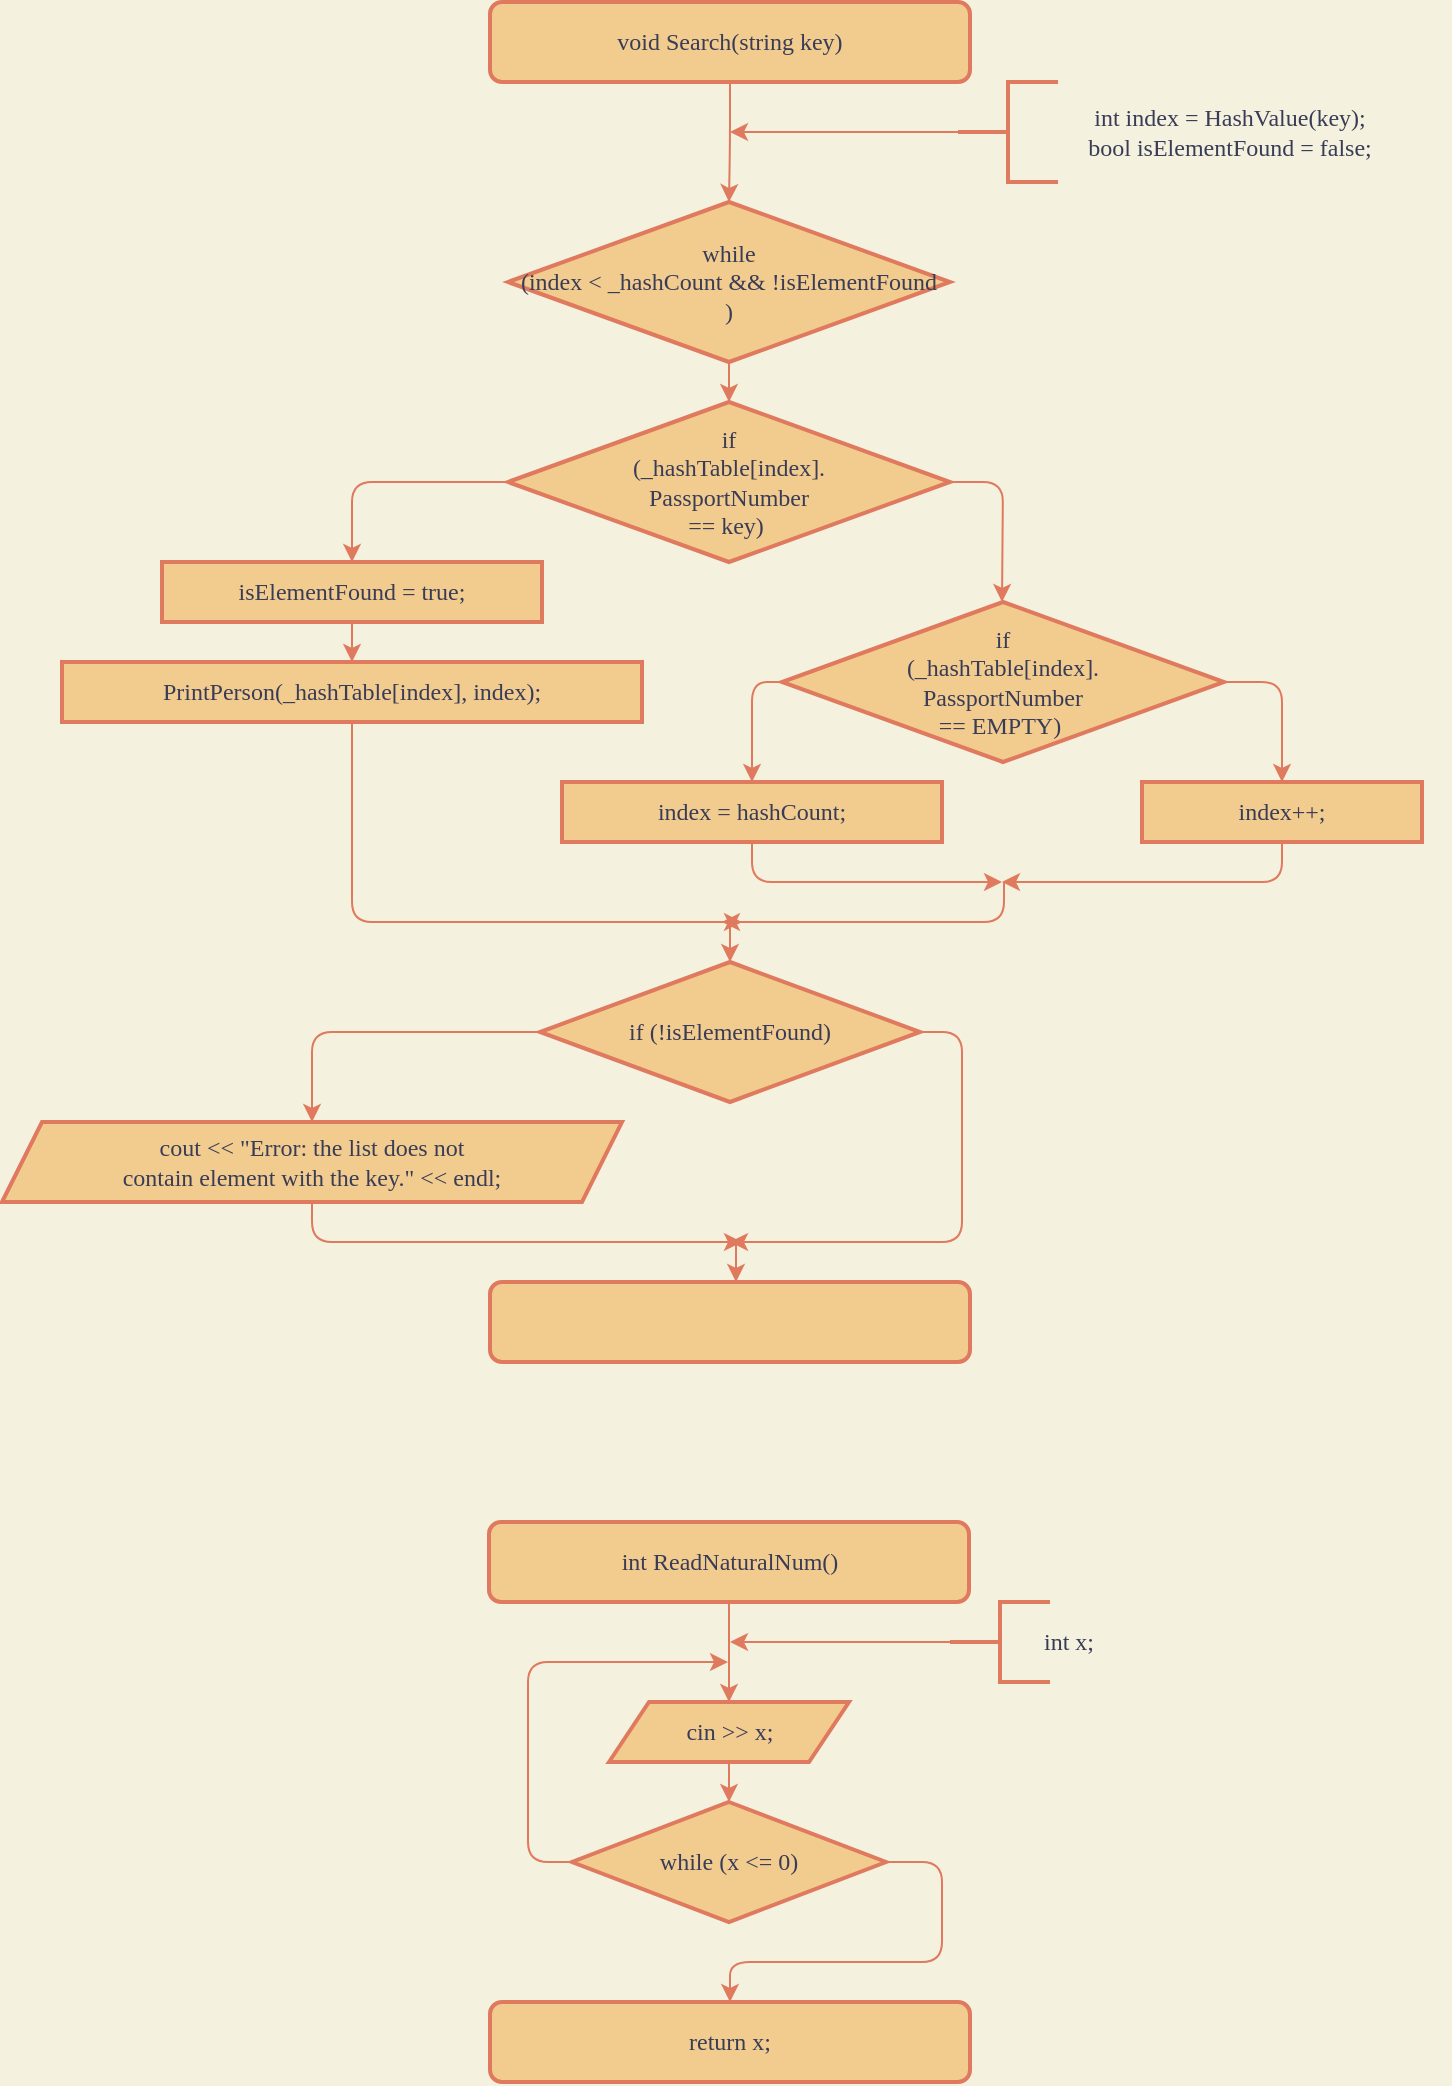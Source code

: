 <mxfile version="14.4.2" type="device"><diagram id="PidgRujm-1fgaeoFL2oz" name="Страница 1"><mxGraphModel dx="1185" dy="1862" grid="1" gridSize="10" guides="1" tooltips="1" connect="1" arrows="1" fold="1" page="1" pageScale="1" pageWidth="827" pageHeight="1169" background="#F4F1DE" math="0" shadow="0"><root><mxCell id="0"/><mxCell id="1" parent="0"/><mxCell id="W6uXVvVKWsdJrnl4GrD6-3" style="edgeStyle=orthogonalEdgeStyle;curved=0;rounded=1;sketch=0;orthogonalLoop=1;jettySize=auto;html=1;strokeColor=#E07A5F;fillColor=#F2CC8F;fontColor=#393C56;entryX=0.5;entryY=0;entryDx=0;entryDy=0;labelBackgroundColor=#F4F1DE;" parent="1" source="W6uXVvVKWsdJrnl4GrD6-1" target="W6uXVvVKWsdJrnl4GrD6-7" edge="1"><mxGeometry relative="1" as="geometry"><mxPoint x="414" y="-1030" as="targetPoint"/></mxGeometry></mxCell><mxCell id="W6uXVvVKWsdJrnl4GrD6-1" value="void Search(string key)" style="rounded=1;whiteSpace=wrap;html=1;labelBackgroundColor=none;sketch=0;strokeColor=#E07A5F;strokeWidth=2;fillColor=#F2CC8F;fontFamily=Cascadia mono;fontColor=#393C56;align=center;" parent="1" vertex="1"><mxGeometry x="294" y="-1130" width="240" height="40" as="geometry"/></mxCell><mxCell id="W6uXVvVKWsdJrnl4GrD6-6" style="edgeStyle=orthogonalEdgeStyle;curved=0;rounded=1;sketch=0;orthogonalLoop=1;jettySize=auto;html=1;strokeColor=#E07A5F;fillColor=#F2CC8F;fontColor=#393C56;labelBackgroundColor=#F4F1DE;" parent="1" source="W6uXVvVKWsdJrnl4GrD6-4" edge="1"><mxGeometry relative="1" as="geometry"><mxPoint x="414" y="-1065" as="targetPoint"/></mxGeometry></mxCell><mxCell id="W6uXVvVKWsdJrnl4GrD6-4" value="" style="strokeWidth=2;html=1;shape=mxgraph.flowchart.annotation_2;align=left;labelPosition=right;pointerEvents=1;strokeColor=#E07A5F;fillColor=#F2CC8F;fontColor=#393C56;" parent="1" vertex="1"><mxGeometry x="528" y="-1090" width="50" height="50" as="geometry"/></mxCell><mxCell id="W6uXVvVKWsdJrnl4GrD6-5" value="&lt;div&gt;int index = HashValue(key);&lt;/div&gt;&lt;div&gt;bool isElementFound = false;&lt;/div&gt;" style="text;html=1;strokeColor=none;fillColor=none;align=center;verticalAlign=middle;whiteSpace=wrap;rounded=0;sketch=0;fontColor=#393C56;fontFamily=Cascadia mono;" parent="1" vertex="1"><mxGeometry x="554" y="-1082.5" width="220" height="35" as="geometry"/></mxCell><mxCell id="W6uXVvVKWsdJrnl4GrD6-8" style="edgeStyle=orthogonalEdgeStyle;curved=0;rounded=1;sketch=0;orthogonalLoop=1;jettySize=auto;html=1;strokeColor=#E07A5F;fillColor=#F2CC8F;fontColor=#393C56;labelBackgroundColor=#F4F1DE;" parent="1" source="W6uXVvVKWsdJrnl4GrD6-7" edge="1"><mxGeometry relative="1" as="geometry"><mxPoint x="413.5" y="-930" as="targetPoint"/></mxGeometry></mxCell><mxCell id="W6uXVvVKWsdJrnl4GrD6-7" value="while &lt;br&gt;(index &amp;lt; _hashCount &amp;amp;&amp;amp; !isElementFound&lt;br&gt;)" style="rhombus;whiteSpace=wrap;html=1;rounded=0;labelBackgroundColor=none;sketch=0;strokeColor=#E07A5F;strokeWidth=2;fillColor=#F2CC8F;fontFamily=Cascadia mono;fontColor=#393C56;align=center;" parent="1" vertex="1"><mxGeometry x="303" y="-1030" width="221" height="80" as="geometry"/></mxCell><mxCell id="W6uXVvVKWsdJrnl4GrD6-12" style="edgeStyle=orthogonalEdgeStyle;curved=0;rounded=1;sketch=0;orthogonalLoop=1;jettySize=auto;html=1;strokeColor=#E07A5F;fillColor=#F2CC8F;fontColor=#393C56;labelBackgroundColor=#F4F1DE;" parent="1" source="W6uXVvVKWsdJrnl4GrD6-9" target="W6uXVvVKWsdJrnl4GrD6-11" edge="1"><mxGeometry relative="1" as="geometry"><Array as="points"><mxPoint x="225" y="-890"/></Array></mxGeometry></mxCell><mxCell id="W6uXVvVKWsdJrnl4GrD6-15" style="edgeStyle=orthogonalEdgeStyle;curved=0;rounded=1;sketch=0;orthogonalLoop=1;jettySize=auto;html=1;strokeColor=#E07A5F;fillColor=#F2CC8F;fontColor=#393C56;labelBackgroundColor=#F4F1DE;" parent="1" source="W6uXVvVKWsdJrnl4GrD6-9" edge="1"><mxGeometry relative="1" as="geometry"><mxPoint x="550" y="-830" as="targetPoint"/></mxGeometry></mxCell><mxCell id="W6uXVvVKWsdJrnl4GrD6-24" style="edgeStyle=orthogonalEdgeStyle;curved=0;rounded=1;sketch=0;orthogonalLoop=1;jettySize=auto;html=1;strokeColor=#E07A5F;fillColor=#F2CC8F;fontColor=#393C56;labelBackgroundColor=#F4F1DE;" parent="1" edge="1"><mxGeometry relative="1" as="geometry"><mxPoint x="414" y="-650" as="targetPoint"/><mxPoint x="414" y="-670" as="sourcePoint"/></mxGeometry></mxCell><mxCell id="W6uXVvVKWsdJrnl4GrD6-9" value="if &lt;br&gt;(_hashTable[index].&lt;br&gt;PassportNumber &lt;br&gt;== key)&amp;nbsp;" style="rhombus;whiteSpace=wrap;html=1;rounded=0;labelBackgroundColor=none;sketch=0;strokeColor=#E07A5F;strokeWidth=2;fillColor=#F2CC8F;fontFamily=Cascadia mono;fontColor=#393C56;align=center;" parent="1" vertex="1"><mxGeometry x="303" y="-930" width="221" height="80" as="geometry"/></mxCell><mxCell id="W6uXVvVKWsdJrnl4GrD6-14" style="edgeStyle=orthogonalEdgeStyle;curved=0;rounded=1;sketch=0;orthogonalLoop=1;jettySize=auto;html=1;entryX=0.5;entryY=0;entryDx=0;entryDy=0;strokeColor=#E07A5F;fillColor=#F2CC8F;fontColor=#393C56;labelBackgroundColor=#F4F1DE;" parent="1" source="W6uXVvVKWsdJrnl4GrD6-11" target="W6uXVvVKWsdJrnl4GrD6-13" edge="1"><mxGeometry relative="1" as="geometry"/></mxCell><mxCell id="W6uXVvVKWsdJrnl4GrD6-11" value="isElementFound = true;" style="rounded=0;whiteSpace=wrap;html=1;labelBackgroundColor=none;sketch=0;strokeColor=#E07A5F;strokeWidth=2;fillColor=#F2CC8F;fontFamily=Cascadia mono;fontColor=#393C56;align=center;" parent="1" vertex="1"><mxGeometry x="130" y="-850" width="190" height="30" as="geometry"/></mxCell><mxCell id="W6uXVvVKWsdJrnl4GrD6-25" style="edgeStyle=orthogonalEdgeStyle;curved=0;rounded=1;sketch=0;orthogonalLoop=1;jettySize=auto;html=1;strokeColor=#E07A5F;fillColor=#F2CC8F;fontColor=#393C56;labelBackgroundColor=#F4F1DE;" parent="1" source="W6uXVvVKWsdJrnl4GrD6-13" edge="1"><mxGeometry relative="1" as="geometry"><mxPoint x="420" y="-670" as="targetPoint"/><Array as="points"><mxPoint x="225" y="-670"/></Array></mxGeometry></mxCell><mxCell id="W6uXVvVKWsdJrnl4GrD6-13" value="PrintPerson(_hashTable[index], index);" style="rounded=0;whiteSpace=wrap;html=1;labelBackgroundColor=none;sketch=0;strokeColor=#E07A5F;strokeWidth=2;fillColor=#F2CC8F;fontFamily=Cascadia mono;fontColor=#393C56;align=center;" parent="1" vertex="1"><mxGeometry x="80" y="-800" width="290" height="30" as="geometry"/></mxCell><mxCell id="W6uXVvVKWsdJrnl4GrD6-18" style="edgeStyle=orthogonalEdgeStyle;curved=0;rounded=1;sketch=0;orthogonalLoop=1;jettySize=auto;html=1;strokeColor=#E07A5F;fillColor=#F2CC8F;fontColor=#393C56;labelBackgroundColor=#F4F1DE;" parent="1" source="W6uXVvVKWsdJrnl4GrD6-16" target="W6uXVvVKWsdJrnl4GrD6-17" edge="1"><mxGeometry relative="1" as="geometry"><Array as="points"><mxPoint x="425" y="-790"/></Array></mxGeometry></mxCell><mxCell id="W6uXVvVKWsdJrnl4GrD6-20" style="edgeStyle=orthogonalEdgeStyle;curved=0;rounded=1;sketch=0;orthogonalLoop=1;jettySize=auto;html=1;strokeColor=#E07A5F;fillColor=#F2CC8F;fontColor=#393C56;labelBackgroundColor=#F4F1DE;" parent="1" source="W6uXVvVKWsdJrnl4GrD6-16" target="W6uXVvVKWsdJrnl4GrD6-19" edge="1"><mxGeometry relative="1" as="geometry"><Array as="points"><mxPoint x="690" y="-790"/></Array></mxGeometry></mxCell><mxCell id="W6uXVvVKWsdJrnl4GrD6-21" style="edgeStyle=orthogonalEdgeStyle;curved=0;rounded=1;sketch=0;orthogonalLoop=1;jettySize=auto;html=1;strokeColor=#E07A5F;fillColor=#F2CC8F;fontColor=#393C56;labelBackgroundColor=#F4F1DE;" parent="1" edge="1"><mxGeometry relative="1" as="geometry"><mxPoint x="410" y="-670" as="targetPoint"/><mxPoint x="551" y="-690" as="sourcePoint"/><Array as="points"><mxPoint x="551" y="-670"/></Array></mxGeometry></mxCell><mxCell id="W6uXVvVKWsdJrnl4GrD6-16" value="if &lt;br&gt;(_hashTable[index].&lt;br&gt;PassportNumber &lt;br&gt;== EMPTY)&amp;nbsp;" style="rhombus;whiteSpace=wrap;html=1;rounded=0;labelBackgroundColor=none;sketch=0;strokeColor=#E07A5F;strokeWidth=2;fillColor=#F2CC8F;fontFamily=Cascadia mono;fontColor=#393C56;align=center;" parent="1" vertex="1"><mxGeometry x="440" y="-830" width="221" height="80" as="geometry"/></mxCell><mxCell id="W6uXVvVKWsdJrnl4GrD6-22" style="edgeStyle=orthogonalEdgeStyle;curved=0;rounded=1;sketch=0;orthogonalLoop=1;jettySize=auto;html=1;strokeColor=#E07A5F;fillColor=#F2CC8F;fontColor=#393C56;labelBackgroundColor=#F4F1DE;" parent="1" source="W6uXVvVKWsdJrnl4GrD6-17" edge="1"><mxGeometry relative="1" as="geometry"><mxPoint x="550" y="-690" as="targetPoint"/><Array as="points"><mxPoint x="425" y="-690"/></Array></mxGeometry></mxCell><mxCell id="W6uXVvVKWsdJrnl4GrD6-17" value="index = hashCount;" style="rounded=0;whiteSpace=wrap;html=1;labelBackgroundColor=none;sketch=0;strokeColor=#E07A5F;strokeWidth=2;fillColor=#F2CC8F;fontFamily=Cascadia mono;fontColor=#393C56;align=center;" parent="1" vertex="1"><mxGeometry x="330" y="-740" width="190" height="30" as="geometry"/></mxCell><mxCell id="W6uXVvVKWsdJrnl4GrD6-23" style="edgeStyle=orthogonalEdgeStyle;curved=0;rounded=1;sketch=0;orthogonalLoop=1;jettySize=auto;html=1;strokeColor=#E07A5F;fillColor=#F2CC8F;fontColor=#393C56;labelBackgroundColor=#F4F1DE;" parent="1" source="W6uXVvVKWsdJrnl4GrD6-19" edge="1"><mxGeometry relative="1" as="geometry"><mxPoint x="550" y="-690" as="targetPoint"/><Array as="points"><mxPoint x="690" y="-690"/></Array></mxGeometry></mxCell><mxCell id="W6uXVvVKWsdJrnl4GrD6-19" value="index++;" style="rounded=0;whiteSpace=wrap;html=1;labelBackgroundColor=none;sketch=0;strokeColor=#E07A5F;strokeWidth=2;fillColor=#F2CC8F;fontFamily=Cascadia mono;fontColor=#393C56;align=center;" parent="1" vertex="1"><mxGeometry x="620" y="-740" width="140" height="30" as="geometry"/></mxCell><mxCell id="7ZUH6INn6D_i-wqnRsli-4" style="edgeStyle=orthogonalEdgeStyle;curved=0;rounded=1;sketch=0;orthogonalLoop=1;jettySize=auto;html=1;entryX=0.5;entryY=0;entryDx=0;entryDy=0;strokeColor=#E07A5F;fillColor=#F2CC8F;fontFamily=Cascadia mono;fontColor=#393C56;" edge="1" parent="1" source="W6uXVvVKWsdJrnl4GrD6-26" target="7ZUH6INn6D_i-wqnRsli-3"><mxGeometry relative="1" as="geometry"><Array as="points"><mxPoint x="205" y="-615"/></Array></mxGeometry></mxCell><mxCell id="7ZUH6INn6D_i-wqnRsli-5" style="edgeStyle=orthogonalEdgeStyle;curved=0;rounded=1;sketch=0;orthogonalLoop=1;jettySize=auto;html=1;strokeColor=#E07A5F;fillColor=#F2CC8F;fontFamily=Cascadia mono;fontColor=#393C56;" edge="1" parent="1"><mxGeometry relative="1" as="geometry"><mxPoint x="417" y="-490" as="targetPoint"/><mxPoint x="417" y="-510" as="sourcePoint"/></mxGeometry></mxCell><mxCell id="7ZUH6INn6D_i-wqnRsli-6" style="edgeStyle=orthogonalEdgeStyle;curved=0;rounded=1;sketch=0;orthogonalLoop=1;jettySize=auto;html=1;strokeColor=#E07A5F;fillColor=#F2CC8F;fontFamily=Cascadia mono;fontColor=#393C56;" edge="1" parent="1" source="W6uXVvVKWsdJrnl4GrD6-26"><mxGeometry relative="1" as="geometry"><mxPoint x="414" y="-510" as="targetPoint"/><Array as="points"><mxPoint x="530" y="-615"/><mxPoint x="530" y="-510"/><mxPoint x="414" y="-510"/></Array></mxGeometry></mxCell><mxCell id="W6uXVvVKWsdJrnl4GrD6-26" value="if (!isElementFound)" style="rhombus;whiteSpace=wrap;html=1;rounded=0;labelBackgroundColor=none;sketch=0;strokeColor=#E07A5F;strokeWidth=2;fillColor=#F2CC8F;fontFamily=Cascadia mono;fontColor=#393C56;align=center;" parent="1" vertex="1"><mxGeometry x="319" y="-650" width="190" height="70" as="geometry"/></mxCell><mxCell id="7ZUH6INn6D_i-wqnRsli-7" style="edgeStyle=orthogonalEdgeStyle;curved=0;rounded=1;sketch=0;orthogonalLoop=1;jettySize=auto;html=1;strokeColor=#E07A5F;fillColor=#F2CC8F;fontFamily=Cascadia mono;fontColor=#393C56;" edge="1" parent="1" source="7ZUH6INn6D_i-wqnRsli-3"><mxGeometry relative="1" as="geometry"><mxPoint x="420" y="-510" as="targetPoint"/><Array as="points"><mxPoint x="205" y="-510"/><mxPoint x="410" y="-510"/></Array></mxGeometry></mxCell><mxCell id="7ZUH6INn6D_i-wqnRsli-3" value="cout &amp;lt;&amp;lt; &quot;Error: the list does not &lt;br&gt;contain element with the key.&quot; &amp;lt;&amp;lt; endl;" style="shape=parallelogram;perimeter=parallelogramPerimeter;whiteSpace=wrap;html=1;fixedSize=1;rounded=0;sketch=0;strokeColor=#E07A5F;fillColor=#F2CC8F;fontColor=#393C56;fontFamily=Cascadia mono;strokeWidth=2;" vertex="1" parent="1"><mxGeometry x="50" y="-570" width="310" height="40" as="geometry"/></mxCell><mxCell id="7ZUH6INn6D_i-wqnRsli-8" value="" style="rounded=1;whiteSpace=wrap;html=1;labelBackgroundColor=none;sketch=0;strokeColor=#E07A5F;strokeWidth=2;fillColor=#F2CC8F;fontFamily=Cascadia mono;fontColor=#393C56;align=center;" vertex="1" parent="1"><mxGeometry x="294" y="-490" width="240" height="40" as="geometry"/></mxCell><mxCell id="7ZUH6INn6D_i-wqnRsli-10" style="edgeStyle=orthogonalEdgeStyle;curved=0;rounded=1;sketch=0;orthogonalLoop=1;jettySize=auto;html=1;strokeColor=#E07A5F;fillColor=#F2CC8F;fontFamily=Cascadia mono;fontColor=#393C56;" edge="1" parent="1" source="7ZUH6INn6D_i-wqnRsli-9"><mxGeometry relative="1" as="geometry"><mxPoint x="413.5" y="-280" as="targetPoint"/></mxGeometry></mxCell><mxCell id="7ZUH6INn6D_i-wqnRsli-9" value="int ReadNaturalNum()" style="rounded=1;whiteSpace=wrap;html=1;labelBackgroundColor=none;sketch=0;strokeColor=#E07A5F;strokeWidth=2;fillColor=#F2CC8F;fontFamily=Cascadia mono;fontColor=#393C56;align=center;" vertex="1" parent="1"><mxGeometry x="293.5" y="-370" width="240" height="40" as="geometry"/></mxCell><mxCell id="7ZUH6INn6D_i-wqnRsli-13" style="edgeStyle=orthogonalEdgeStyle;curved=0;rounded=1;sketch=0;orthogonalLoop=1;jettySize=auto;html=1;entryX=0.5;entryY=0;entryDx=0;entryDy=0;strokeColor=#E07A5F;fillColor=#F2CC8F;fontFamily=Cascadia mono;fontColor=#393C56;" edge="1" parent="1" source="7ZUH6INn6D_i-wqnRsli-11" target="7ZUH6INn6D_i-wqnRsli-12"><mxGeometry relative="1" as="geometry"/></mxCell><mxCell id="7ZUH6INn6D_i-wqnRsli-11" value="cin &amp;gt;&amp;gt; x;" style="shape=parallelogram;perimeter=parallelogramPerimeter;whiteSpace=wrap;html=1;fixedSize=1;rounded=0;sketch=0;strokeColor=#E07A5F;strokeWidth=2;fillColor=#F2CC8F;fontFamily=Cascadia mono;fontColor=#393C56;" vertex="1" parent="1"><mxGeometry x="353.5" y="-280" width="120" height="30" as="geometry"/></mxCell><mxCell id="7ZUH6INn6D_i-wqnRsli-14" style="edgeStyle=orthogonalEdgeStyle;curved=0;rounded=1;sketch=0;orthogonalLoop=1;jettySize=auto;html=1;strokeColor=#E07A5F;fillColor=#F2CC8F;fontFamily=Cascadia mono;fontColor=#393C56;" edge="1" parent="1"><mxGeometry relative="1" as="geometry"><mxPoint x="413" y="-300" as="targetPoint"/><mxPoint x="338.0" y="-200" as="sourcePoint"/><Array as="points"><mxPoint x="313" y="-200"/><mxPoint x="313" y="-300"/></Array></mxGeometry></mxCell><mxCell id="7ZUH6INn6D_i-wqnRsli-18" style="edgeStyle=orthogonalEdgeStyle;curved=0;rounded=1;sketch=0;orthogonalLoop=1;jettySize=auto;html=1;strokeColor=#E07A5F;fillColor=#F2CC8F;fontFamily=Cascadia mono;fontColor=#393C56;entryX=0.5;entryY=0;entryDx=0;entryDy=0;" edge="1" parent="1" source="7ZUH6INn6D_i-wqnRsli-12" target="7ZUH6INn6D_i-wqnRsli-19"><mxGeometry relative="1" as="geometry"><mxPoint x="414" y="-130" as="targetPoint"/><Array as="points"><mxPoint x="520" y="-200"/><mxPoint x="520" y="-150"/><mxPoint x="414" y="-150"/></Array></mxGeometry></mxCell><mxCell id="7ZUH6INn6D_i-wqnRsli-12" value="while (x &amp;lt;= 0)" style="rhombus;whiteSpace=wrap;html=1;rounded=0;labelBackgroundColor=none;sketch=0;strokeColor=#E07A5F;strokeWidth=2;fillColor=#F2CC8F;fontFamily=Cascadia mono;fontColor=#393C56;align=center;" vertex="1" parent="1"><mxGeometry x="335" y="-230" width="157" height="60" as="geometry"/></mxCell><mxCell id="7ZUH6INn6D_i-wqnRsli-17" style="edgeStyle=orthogonalEdgeStyle;curved=0;rounded=1;sketch=0;orthogonalLoop=1;jettySize=auto;html=1;strokeColor=#E07A5F;fillColor=#F2CC8F;fontFamily=Cascadia mono;fontColor=#393C56;" edge="1" parent="1" source="7ZUH6INn6D_i-wqnRsli-15"><mxGeometry relative="1" as="geometry"><mxPoint x="414" y="-310" as="targetPoint"/></mxGeometry></mxCell><mxCell id="7ZUH6INn6D_i-wqnRsli-15" value="" style="strokeWidth=2;html=1;shape=mxgraph.flowchart.annotation_2;align=left;labelPosition=right;pointerEvents=1;strokeColor=#E07A5F;fillColor=#F2CC8F;fontColor=#393C56;" vertex="1" parent="1"><mxGeometry x="524" y="-330" width="50" height="40" as="geometry"/></mxCell><mxCell id="7ZUH6INn6D_i-wqnRsli-16" value="int x;" style="text;html=1;strokeColor=none;fillColor=none;align=center;verticalAlign=middle;whiteSpace=wrap;rounded=0;sketch=0;fontFamily=Cascadia mono;fontColor=#393C56;" vertex="1" parent="1"><mxGeometry x="554" y="-320" width="59" height="20" as="geometry"/></mxCell><mxCell id="7ZUH6INn6D_i-wqnRsli-19" value="return x;" style="rounded=1;whiteSpace=wrap;html=1;labelBackgroundColor=none;sketch=0;strokeColor=#E07A5F;strokeWidth=2;fillColor=#F2CC8F;fontFamily=Cascadia mono;fontColor=#393C56;align=center;" vertex="1" parent="1"><mxGeometry x="294" y="-130" width="240" height="40" as="geometry"/></mxCell></root></mxGraphModel></diagram></mxfile>